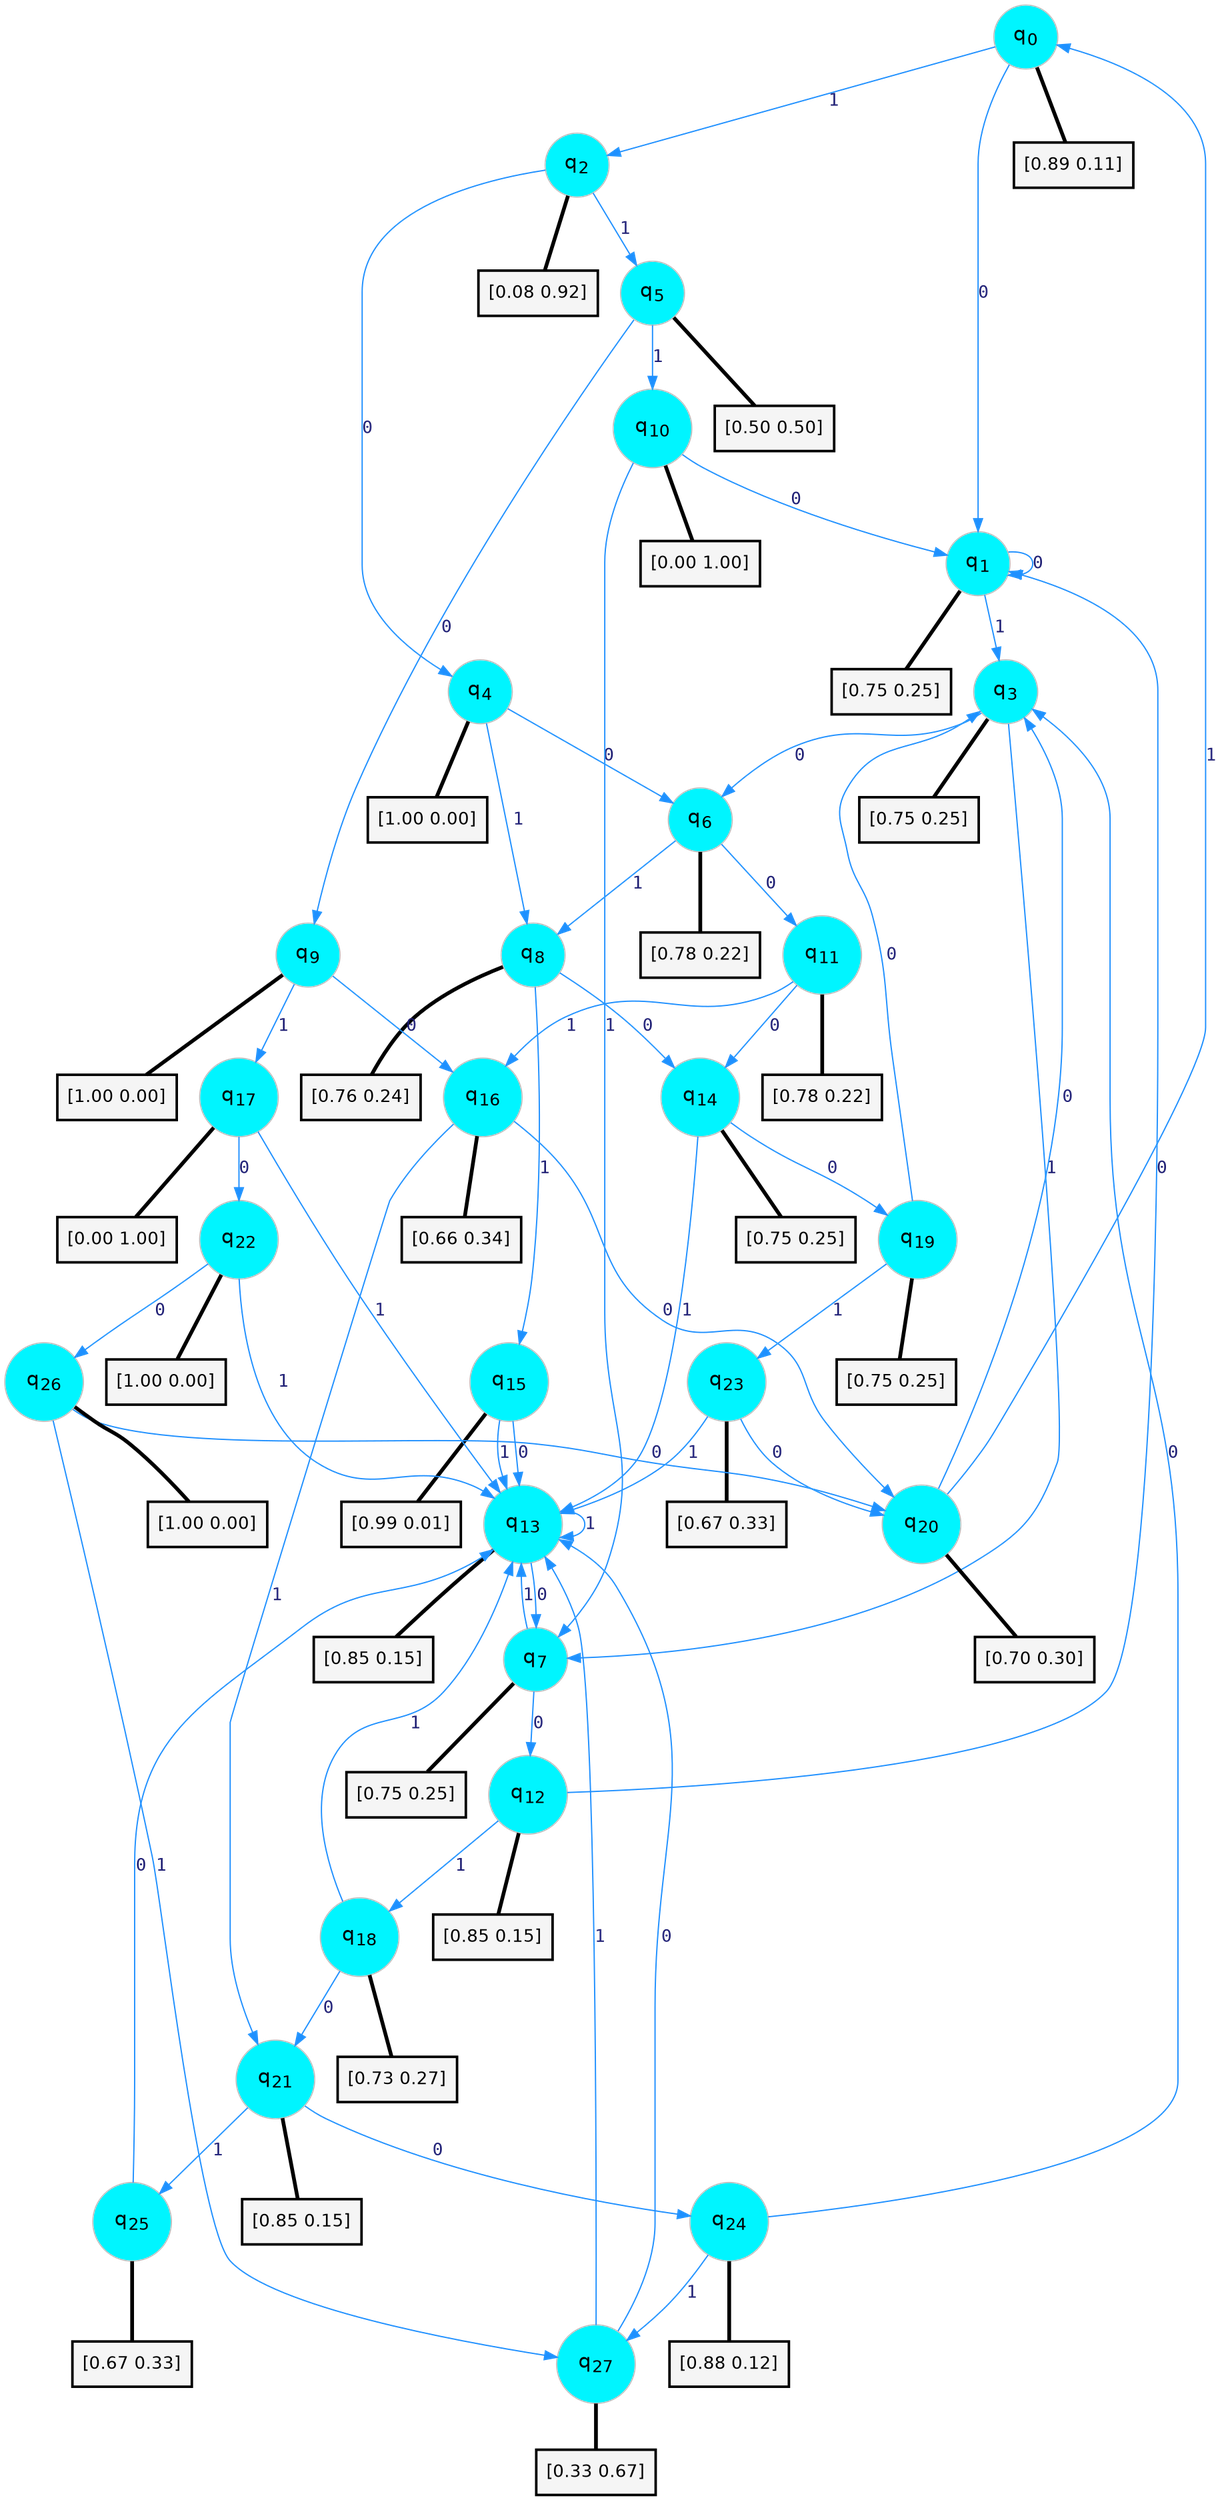 digraph G {
graph [
bgcolor=transparent, dpi=300, rankdir=TD, size="40,25"];
node [
color=gray, fillcolor=turquoise1, fontcolor=black, fontname=Helvetica, fontsize=16, fontweight=bold, shape=circle, style=filled];
edge [
arrowsize=1, color=dodgerblue1, fontcolor=midnightblue, fontname=courier, fontweight=bold, penwidth=1, style=solid, weight=20];
0[label=<q<SUB>0</SUB>>];
1[label=<q<SUB>1</SUB>>];
2[label=<q<SUB>2</SUB>>];
3[label=<q<SUB>3</SUB>>];
4[label=<q<SUB>4</SUB>>];
5[label=<q<SUB>5</SUB>>];
6[label=<q<SUB>6</SUB>>];
7[label=<q<SUB>7</SUB>>];
8[label=<q<SUB>8</SUB>>];
9[label=<q<SUB>9</SUB>>];
10[label=<q<SUB>10</SUB>>];
11[label=<q<SUB>11</SUB>>];
12[label=<q<SUB>12</SUB>>];
13[label=<q<SUB>13</SUB>>];
14[label=<q<SUB>14</SUB>>];
15[label=<q<SUB>15</SUB>>];
16[label=<q<SUB>16</SUB>>];
17[label=<q<SUB>17</SUB>>];
18[label=<q<SUB>18</SUB>>];
19[label=<q<SUB>19</SUB>>];
20[label=<q<SUB>20</SUB>>];
21[label=<q<SUB>21</SUB>>];
22[label=<q<SUB>22</SUB>>];
23[label=<q<SUB>23</SUB>>];
24[label=<q<SUB>24</SUB>>];
25[label=<q<SUB>25</SUB>>];
26[label=<q<SUB>26</SUB>>];
27[label=<q<SUB>27</SUB>>];
28[label="[0.89 0.11]", shape=box,fontcolor=black, fontname=Helvetica, fontsize=14, penwidth=2, fillcolor=whitesmoke,color=black];
29[label="[0.75 0.25]", shape=box,fontcolor=black, fontname=Helvetica, fontsize=14, penwidth=2, fillcolor=whitesmoke,color=black];
30[label="[0.08 0.92]", shape=box,fontcolor=black, fontname=Helvetica, fontsize=14, penwidth=2, fillcolor=whitesmoke,color=black];
31[label="[0.75 0.25]", shape=box,fontcolor=black, fontname=Helvetica, fontsize=14, penwidth=2, fillcolor=whitesmoke,color=black];
32[label="[1.00 0.00]", shape=box,fontcolor=black, fontname=Helvetica, fontsize=14, penwidth=2, fillcolor=whitesmoke,color=black];
33[label="[0.50 0.50]", shape=box,fontcolor=black, fontname=Helvetica, fontsize=14, penwidth=2, fillcolor=whitesmoke,color=black];
34[label="[0.78 0.22]", shape=box,fontcolor=black, fontname=Helvetica, fontsize=14, penwidth=2, fillcolor=whitesmoke,color=black];
35[label="[0.75 0.25]", shape=box,fontcolor=black, fontname=Helvetica, fontsize=14, penwidth=2, fillcolor=whitesmoke,color=black];
36[label="[0.76 0.24]", shape=box,fontcolor=black, fontname=Helvetica, fontsize=14, penwidth=2, fillcolor=whitesmoke,color=black];
37[label="[1.00 0.00]", shape=box,fontcolor=black, fontname=Helvetica, fontsize=14, penwidth=2, fillcolor=whitesmoke,color=black];
38[label="[0.00 1.00]", shape=box,fontcolor=black, fontname=Helvetica, fontsize=14, penwidth=2, fillcolor=whitesmoke,color=black];
39[label="[0.78 0.22]", shape=box,fontcolor=black, fontname=Helvetica, fontsize=14, penwidth=2, fillcolor=whitesmoke,color=black];
40[label="[0.85 0.15]", shape=box,fontcolor=black, fontname=Helvetica, fontsize=14, penwidth=2, fillcolor=whitesmoke,color=black];
41[label="[0.85 0.15]", shape=box,fontcolor=black, fontname=Helvetica, fontsize=14, penwidth=2, fillcolor=whitesmoke,color=black];
42[label="[0.75 0.25]", shape=box,fontcolor=black, fontname=Helvetica, fontsize=14, penwidth=2, fillcolor=whitesmoke,color=black];
43[label="[0.99 0.01]", shape=box,fontcolor=black, fontname=Helvetica, fontsize=14, penwidth=2, fillcolor=whitesmoke,color=black];
44[label="[0.66 0.34]", shape=box,fontcolor=black, fontname=Helvetica, fontsize=14, penwidth=2, fillcolor=whitesmoke,color=black];
45[label="[0.00 1.00]", shape=box,fontcolor=black, fontname=Helvetica, fontsize=14, penwidth=2, fillcolor=whitesmoke,color=black];
46[label="[0.73 0.27]", shape=box,fontcolor=black, fontname=Helvetica, fontsize=14, penwidth=2, fillcolor=whitesmoke,color=black];
47[label="[0.75 0.25]", shape=box,fontcolor=black, fontname=Helvetica, fontsize=14, penwidth=2, fillcolor=whitesmoke,color=black];
48[label="[0.70 0.30]", shape=box,fontcolor=black, fontname=Helvetica, fontsize=14, penwidth=2, fillcolor=whitesmoke,color=black];
49[label="[0.85 0.15]", shape=box,fontcolor=black, fontname=Helvetica, fontsize=14, penwidth=2, fillcolor=whitesmoke,color=black];
50[label="[1.00 0.00]", shape=box,fontcolor=black, fontname=Helvetica, fontsize=14, penwidth=2, fillcolor=whitesmoke,color=black];
51[label="[0.67 0.33]", shape=box,fontcolor=black, fontname=Helvetica, fontsize=14, penwidth=2, fillcolor=whitesmoke,color=black];
52[label="[0.88 0.12]", shape=box,fontcolor=black, fontname=Helvetica, fontsize=14, penwidth=2, fillcolor=whitesmoke,color=black];
53[label="[0.67 0.33]", shape=box,fontcolor=black, fontname=Helvetica, fontsize=14, penwidth=2, fillcolor=whitesmoke,color=black];
54[label="[1.00 0.00]", shape=box,fontcolor=black, fontname=Helvetica, fontsize=14, penwidth=2, fillcolor=whitesmoke,color=black];
55[label="[0.33 0.67]", shape=box,fontcolor=black, fontname=Helvetica, fontsize=14, penwidth=2, fillcolor=whitesmoke,color=black];
0->1 [label=0];
0->2 [label=1];
0->28 [arrowhead=none, penwidth=3,color=black];
1->1 [label=0];
1->3 [label=1];
1->29 [arrowhead=none, penwidth=3,color=black];
2->4 [label=0];
2->5 [label=1];
2->30 [arrowhead=none, penwidth=3,color=black];
3->6 [label=0];
3->7 [label=1];
3->31 [arrowhead=none, penwidth=3,color=black];
4->6 [label=0];
4->8 [label=1];
4->32 [arrowhead=none, penwidth=3,color=black];
5->9 [label=0];
5->10 [label=1];
5->33 [arrowhead=none, penwidth=3,color=black];
6->11 [label=0];
6->8 [label=1];
6->34 [arrowhead=none, penwidth=3,color=black];
7->12 [label=0];
7->13 [label=1];
7->35 [arrowhead=none, penwidth=3,color=black];
8->14 [label=0];
8->15 [label=1];
8->36 [arrowhead=none, penwidth=3,color=black];
9->16 [label=0];
9->17 [label=1];
9->37 [arrowhead=none, penwidth=3,color=black];
10->1 [label=0];
10->7 [label=1];
10->38 [arrowhead=none, penwidth=3,color=black];
11->14 [label=0];
11->16 [label=1];
11->39 [arrowhead=none, penwidth=3,color=black];
12->1 [label=0];
12->18 [label=1];
12->40 [arrowhead=none, penwidth=3,color=black];
13->7 [label=0];
13->13 [label=1];
13->41 [arrowhead=none, penwidth=3,color=black];
14->19 [label=0];
14->13 [label=1];
14->42 [arrowhead=none, penwidth=3,color=black];
15->13 [label=0];
15->13 [label=1];
15->43 [arrowhead=none, penwidth=3,color=black];
16->20 [label=0];
16->21 [label=1];
16->44 [arrowhead=none, penwidth=3,color=black];
17->22 [label=0];
17->13 [label=1];
17->45 [arrowhead=none, penwidth=3,color=black];
18->21 [label=0];
18->13 [label=1];
18->46 [arrowhead=none, penwidth=3,color=black];
19->3 [label=0];
19->23 [label=1];
19->47 [arrowhead=none, penwidth=3,color=black];
20->3 [label=0];
20->0 [label=1];
20->48 [arrowhead=none, penwidth=3,color=black];
21->24 [label=0];
21->25 [label=1];
21->49 [arrowhead=none, penwidth=3,color=black];
22->26 [label=0];
22->13 [label=1];
22->50 [arrowhead=none, penwidth=3,color=black];
23->20 [label=0];
23->13 [label=1];
23->51 [arrowhead=none, penwidth=3,color=black];
24->3 [label=0];
24->27 [label=1];
24->52 [arrowhead=none, penwidth=3,color=black];
25->13 [label=0];
25->53 [arrowhead=none, penwidth=3,color=black];
26->20 [label=0];
26->27 [label=1];
26->54 [arrowhead=none, penwidth=3,color=black];
27->13 [label=0];
27->13 [label=1];
27->55 [arrowhead=none, penwidth=3,color=black];
}
